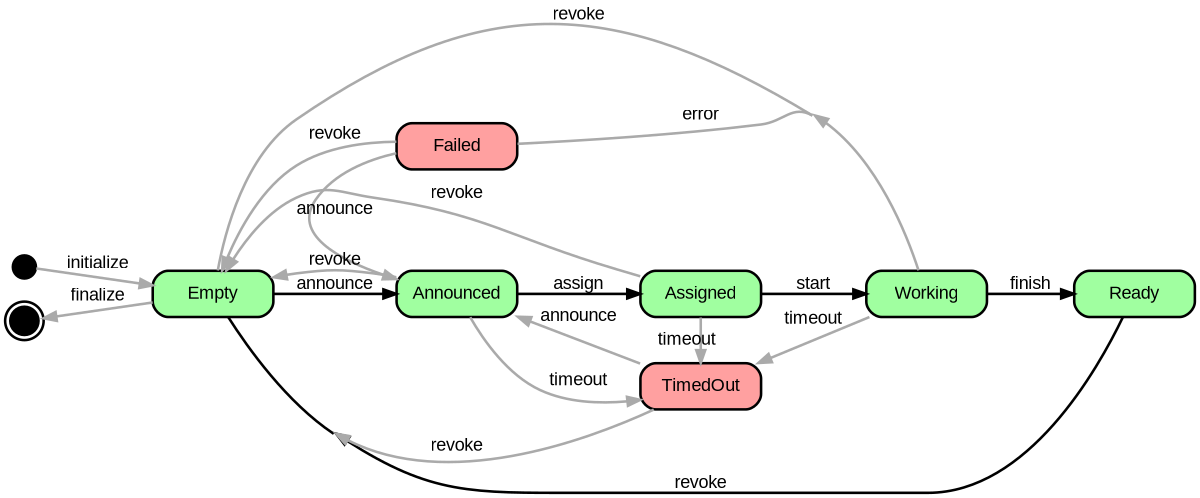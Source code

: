 digraph JobStateDiagram
{
  rankdir=LR;
  size="8,5";
  concentrate=true;

  node  [style="rounded,filled,bold", shape=box, fixedsize=true, width=1.3, fontname="Arial"];
  Created   [fillcolor=black, shape=circle, label="", width=0.25];
  Destroyed [fillcolor=black, shape=doublecircle, label="", width=0.3];
  Empty     [fillcolor="#a0ffa0"];
  Failed    [fillcolor="#ffa0a0"];
  Announced [fillcolor="#a0ffa0"];
  Assigned  [fillcolor="#a0ffa0"];
  Working   [fillcolor="#a0ffa0"];
  Ready     [fillcolor="#a0ffa0"];
  TimedOut  [fillcolor="#ffa0a0"];

  {
    rank=source; Created; Destroyed;
  }
  {
    rank=same;Announced;Failed;
  }
  {
    rank=same;Assigned;TimedOut;
  }

  edge  [style=bold, fontname="Arial", weight=100]
  Empty     -> Announced [ label="announce"   ];
  Announced -> Assigned  [ label="assign"     ];
  Assigned  -> Working   [ label="start"      ];
  Working   -> Ready     [ label="finish"     ];
  Ready     -> Empty     [ label="revoke", weight=1     ];

  edge  [color="#aaaaaa", weight=1]
  Announced -> TimedOut  [ label="timeout"    ];
  Assigned  -> TimedOut  [ label="timeout"    ];
  Working   -> TimedOut  [ label="timeout"    ];
  Working   -> Failed    [ label="error"      ];
  TimedOut  -> Announced [ label="announce"   ];
  TimedOut  -> Empty     [ label="revoke"     ];
  Failed    -> Announced [ label="announce"   ];
  Failed    -> Empty     [ label="revoke"     ];

  Created   -> Empty     [ label="initialize" ];
  Empty     -> Destroyed [ label="finalize"   ];
  Announced -> Empty     [ label="revoke"     ];
  Assigned  -> Empty     [ label="revoke"     ];
  Working   -> Empty     [ label="revoke"     ];
}